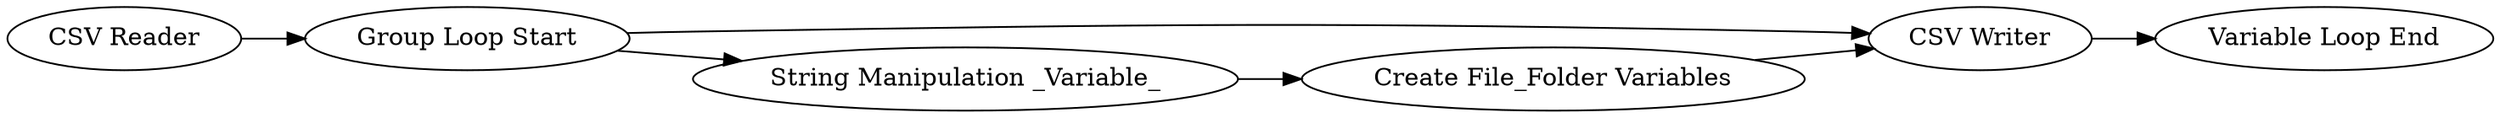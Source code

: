 digraph {
	4 -> 3
	6 -> 4
	3 -> 5
	2 -> 6
	1 -> 2
	2 -> 3
	5 [label="Variable Loop End"]
	1 [label="CSV Reader"]
	4 [label="Create File_Folder Variables"]
	6 [label="String Manipulation _Variable_"]
	3 [label="CSV Writer"]
	2 [label="Group Loop Start"]
	rankdir=LR
}
